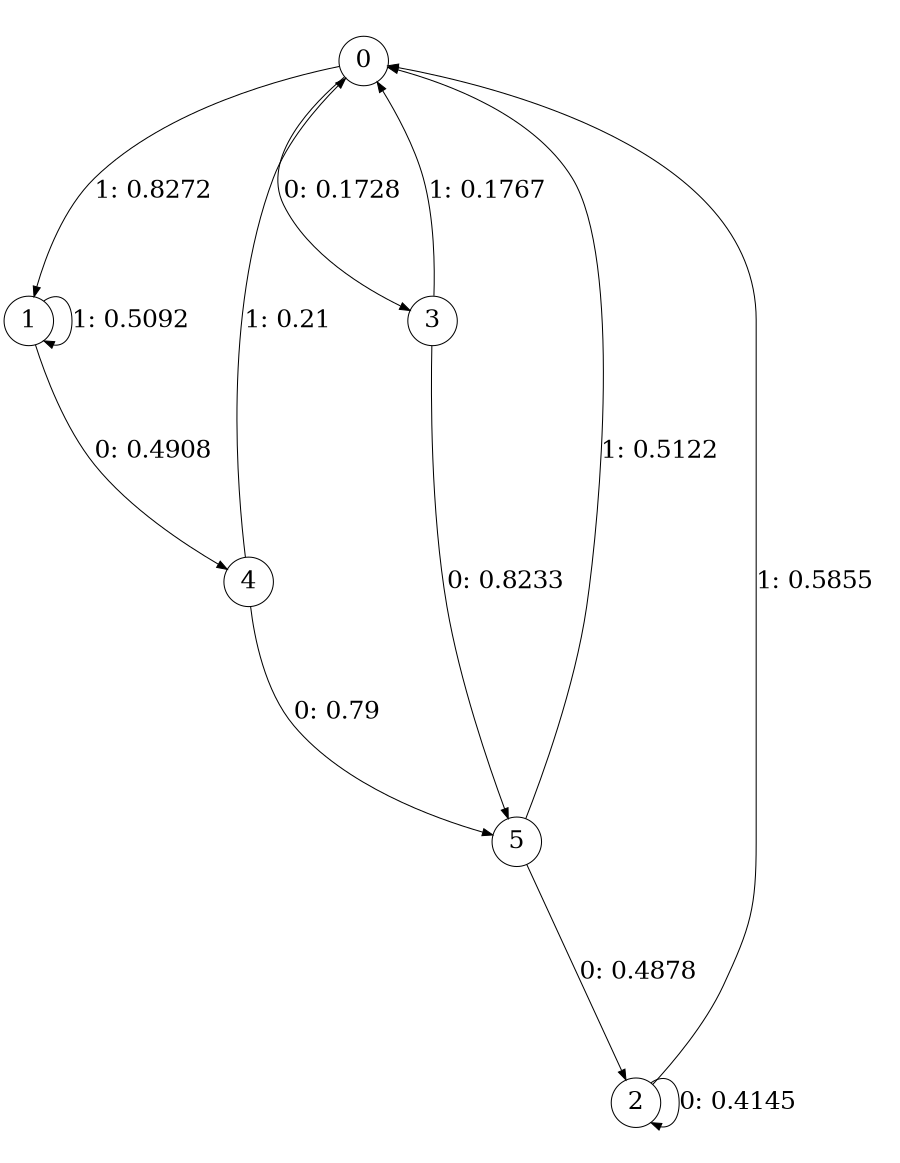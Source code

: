 digraph "ch13concat_phase3_L3" {
size = "6,8.5";
ratio = "fill";
node [shape = circle];
node [fontsize = 24];
edge [fontsize = 24];
0 -> 3 [label = "0: 0.1728   "];
0 -> 1 [label = "1: 0.8272   "];
1 -> 4 [label = "0: 0.4908   "];
1 -> 1 [label = "1: 0.5092   "];
2 -> 2 [label = "0: 0.4145   "];
2 -> 0 [label = "1: 0.5855   "];
3 -> 5 [label = "0: 0.8233   "];
3 -> 0 [label = "1: 0.1767   "];
4 -> 5 [label = "0: 0.79     "];
4 -> 0 [label = "1: 0.21     "];
5 -> 2 [label = "0: 0.4878   "];
5 -> 0 [label = "1: 0.5122   "];
}